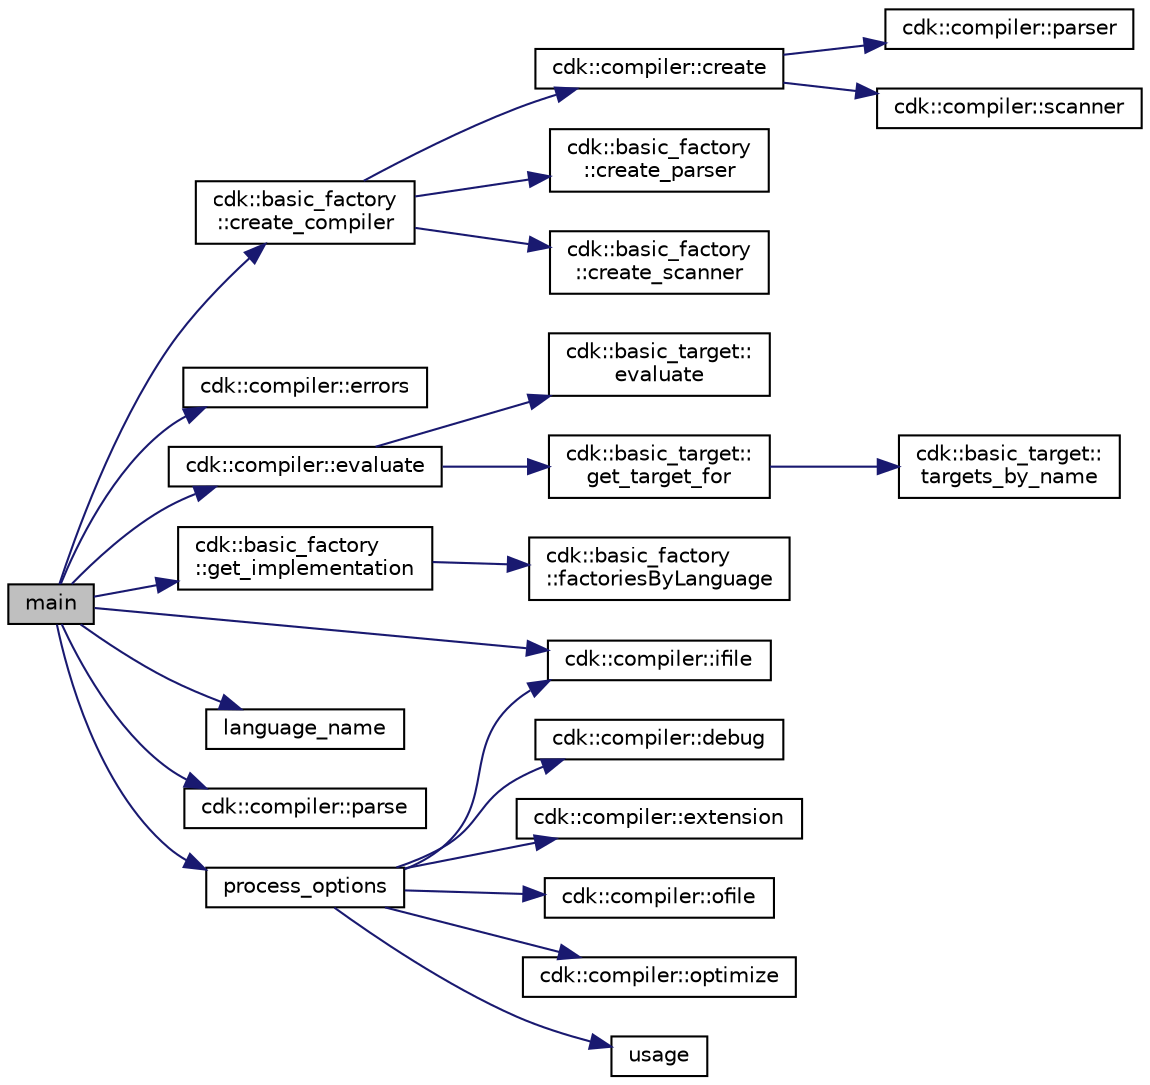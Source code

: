 digraph "main"
{
 // INTERACTIVE_SVG=YES
 // LATEX_PDF_SIZE
  edge [fontname="Helvetica",fontsize="10",labelfontname="Helvetica",labelfontsize="10"];
  node [fontname="Helvetica",fontsize="10",shape=record];
  rankdir="LR";
  Node1 [label="main",height=0.2,width=0.4,color="black", fillcolor="grey75", style="filled", fontcolor="black",tooltip=" "];
  Node1 -> Node2 [color="midnightblue",fontsize="10",style="solid",fontname="Helvetica"];
  Node2 [label="cdk::basic_factory\l::create_compiler",height=0.2,width=0.4,color="black", fillcolor="white", style="filled",URL="$classcdk_1_1basic__factory.html#a883cf0f3e52b5a53b316914c74535de7",tooltip=" "];
  Node2 -> Node3 [color="midnightblue",fontsize="10",style="solid",fontname="Helvetica"];
  Node3 [label="cdk::compiler::create",height=0.2,width=0.4,color="black", fillcolor="white", style="filled",URL="$classcdk_1_1compiler.html#a0e14073a550646ab3ffeb20ec2c31691",tooltip=" "];
  Node3 -> Node4 [color="midnightblue",fontsize="10",style="solid",fontname="Helvetica"];
  Node4 [label="cdk::compiler::parser",height=0.2,width=0.4,color="black", fillcolor="white", style="filled",URL="$classcdk_1_1compiler.html#a6f0655bd13e3f9bf375fcdb73f68cf17",tooltip=" "];
  Node3 -> Node5 [color="midnightblue",fontsize="10",style="solid",fontname="Helvetica"];
  Node5 [label="cdk::compiler::scanner",height=0.2,width=0.4,color="black", fillcolor="white", style="filled",URL="$classcdk_1_1compiler.html#a90355b497c4f388de287df55ae238729",tooltip=" "];
  Node2 -> Node6 [color="midnightblue",fontsize="10",style="solid",fontname="Helvetica"];
  Node6 [label="cdk::basic_factory\l::create_parser",height=0.2,width=0.4,color="black", fillcolor="white", style="filled",URL="$classcdk_1_1basic__factory.html#afc8f88801455bf131cc4039271e6b741",tooltip=" "];
  Node2 -> Node7 [color="midnightblue",fontsize="10",style="solid",fontname="Helvetica"];
  Node7 [label="cdk::basic_factory\l::create_scanner",height=0.2,width=0.4,color="black", fillcolor="white", style="filled",URL="$classcdk_1_1basic__factory.html#a25f3a81be472baccf2ab5ffb2f363608",tooltip=" "];
  Node1 -> Node8 [color="midnightblue",fontsize="10",style="solid",fontname="Helvetica"];
  Node8 [label="cdk::compiler::errors",height=0.2,width=0.4,color="black", fillcolor="white", style="filled",URL="$classcdk_1_1compiler.html#aa72626ba181a0ec880abb18def9804fd",tooltip=" "];
  Node1 -> Node9 [color="midnightblue",fontsize="10",style="solid",fontname="Helvetica"];
  Node9 [label="cdk::compiler::evaluate",height=0.2,width=0.4,color="black", fillcolor="white", style="filled",URL="$classcdk_1_1compiler.html#a0c0d48f8b1101bb17bd1908785d62eff",tooltip=" "];
  Node9 -> Node10 [color="midnightblue",fontsize="10",style="solid",fontname="Helvetica"];
  Node10 [label="cdk::basic_target::\levaluate",height=0.2,width=0.4,color="black", fillcolor="white", style="filled",URL="$classcdk_1_1basic__target.html#a0db773c9c4f84a36df0949187aab9adb",tooltip=" "];
  Node9 -> Node11 [color="midnightblue",fontsize="10",style="solid",fontname="Helvetica"];
  Node11 [label="cdk::basic_target::\lget_target_for",height=0.2,width=0.4,color="black", fillcolor="white", style="filled",URL="$classcdk_1_1basic__target.html#a50126c8601a5b82dcce46e43d4258064",tooltip=" "];
  Node11 -> Node12 [color="midnightblue",fontsize="10",style="solid",fontname="Helvetica"];
  Node12 [label="cdk::basic_target::\ltargets_by_name",height=0.2,width=0.4,color="black", fillcolor="white", style="filled",URL="$classcdk_1_1basic__target.html#a3bd1904c0f40efbd88b7825967458fac",tooltip=" "];
  Node1 -> Node13 [color="midnightblue",fontsize="10",style="solid",fontname="Helvetica"];
  Node13 [label="cdk::basic_factory\l::get_implementation",height=0.2,width=0.4,color="black", fillcolor="white", style="filled",URL="$classcdk_1_1basic__factory.html#a535fded0c301dc7d002f17fe631d5fa9",tooltip=" "];
  Node13 -> Node14 [color="midnightblue",fontsize="10",style="solid",fontname="Helvetica"];
  Node14 [label="cdk::basic_factory\l::factoriesByLanguage",height=0.2,width=0.4,color="black", fillcolor="white", style="filled",URL="$classcdk_1_1basic__factory.html#afe1d033eb16c5096bf745ce9ef0dca71",tooltip=" "];
  Node1 -> Node15 [color="midnightblue",fontsize="10",style="solid",fontname="Helvetica"];
  Node15 [label="cdk::compiler::ifile",height=0.2,width=0.4,color="black", fillcolor="white", style="filled",URL="$classcdk_1_1compiler.html#a16f6a81921fc6aab73e7fefa44b3683e",tooltip=" "];
  Node1 -> Node16 [color="midnightblue",fontsize="10",style="solid",fontname="Helvetica"];
  Node16 [label="language_name",height=0.2,width=0.4,color="black", fillcolor="white", style="filled",URL="$main_8cpp.html#abf9df05b8e769a9be6569f3ab425f9a2",tooltip=" "];
  Node1 -> Node17 [color="midnightblue",fontsize="10",style="solid",fontname="Helvetica"];
  Node17 [label="cdk::compiler::parse",height=0.2,width=0.4,color="black", fillcolor="white", style="filled",URL="$classcdk_1_1compiler.html#a1f39738f2142ebdabfc2122b635fa9d7",tooltip=" "];
  Node1 -> Node18 [color="midnightblue",fontsize="10",style="solid",fontname="Helvetica"];
  Node18 [label="process_options",height=0.2,width=0.4,color="black", fillcolor="white", style="filled",URL="$main_8cpp.html#a563da78ee3518e6a03f7b440372c5009",tooltip=" "];
  Node18 -> Node19 [color="midnightblue",fontsize="10",style="solid",fontname="Helvetica"];
  Node19 [label="cdk::compiler::debug",height=0.2,width=0.4,color="black", fillcolor="white", style="filled",URL="$classcdk_1_1compiler.html#ac7f77a847c841602342caf5b0e43c2a5",tooltip=" "];
  Node18 -> Node20 [color="midnightblue",fontsize="10",style="solid",fontname="Helvetica"];
  Node20 [label="cdk::compiler::extension",height=0.2,width=0.4,color="black", fillcolor="white", style="filled",URL="$classcdk_1_1compiler.html#a555e4bbb1dbac31eaff757d66615e97c",tooltip=" "];
  Node18 -> Node15 [color="midnightblue",fontsize="10",style="solid",fontname="Helvetica"];
  Node18 -> Node21 [color="midnightblue",fontsize="10",style="solid",fontname="Helvetica"];
  Node21 [label="cdk::compiler::ofile",height=0.2,width=0.4,color="black", fillcolor="white", style="filled",URL="$classcdk_1_1compiler.html#a248dc1890a92c5f68aaba29dc1ffca14",tooltip=" "];
  Node18 -> Node22 [color="midnightblue",fontsize="10",style="solid",fontname="Helvetica"];
  Node22 [label="cdk::compiler::optimize",height=0.2,width=0.4,color="black", fillcolor="white", style="filled",URL="$classcdk_1_1compiler.html#a23a67b0daf438a0ac90413825341ff6b",tooltip=" "];
  Node18 -> Node23 [color="midnightblue",fontsize="10",style="solid",fontname="Helvetica"];
  Node23 [label="usage",height=0.2,width=0.4,color="black", fillcolor="white", style="filled",URL="$main_8cpp.html#a032f1c649f6aa380f719c1e67dd11b67",tooltip=" "];
}
